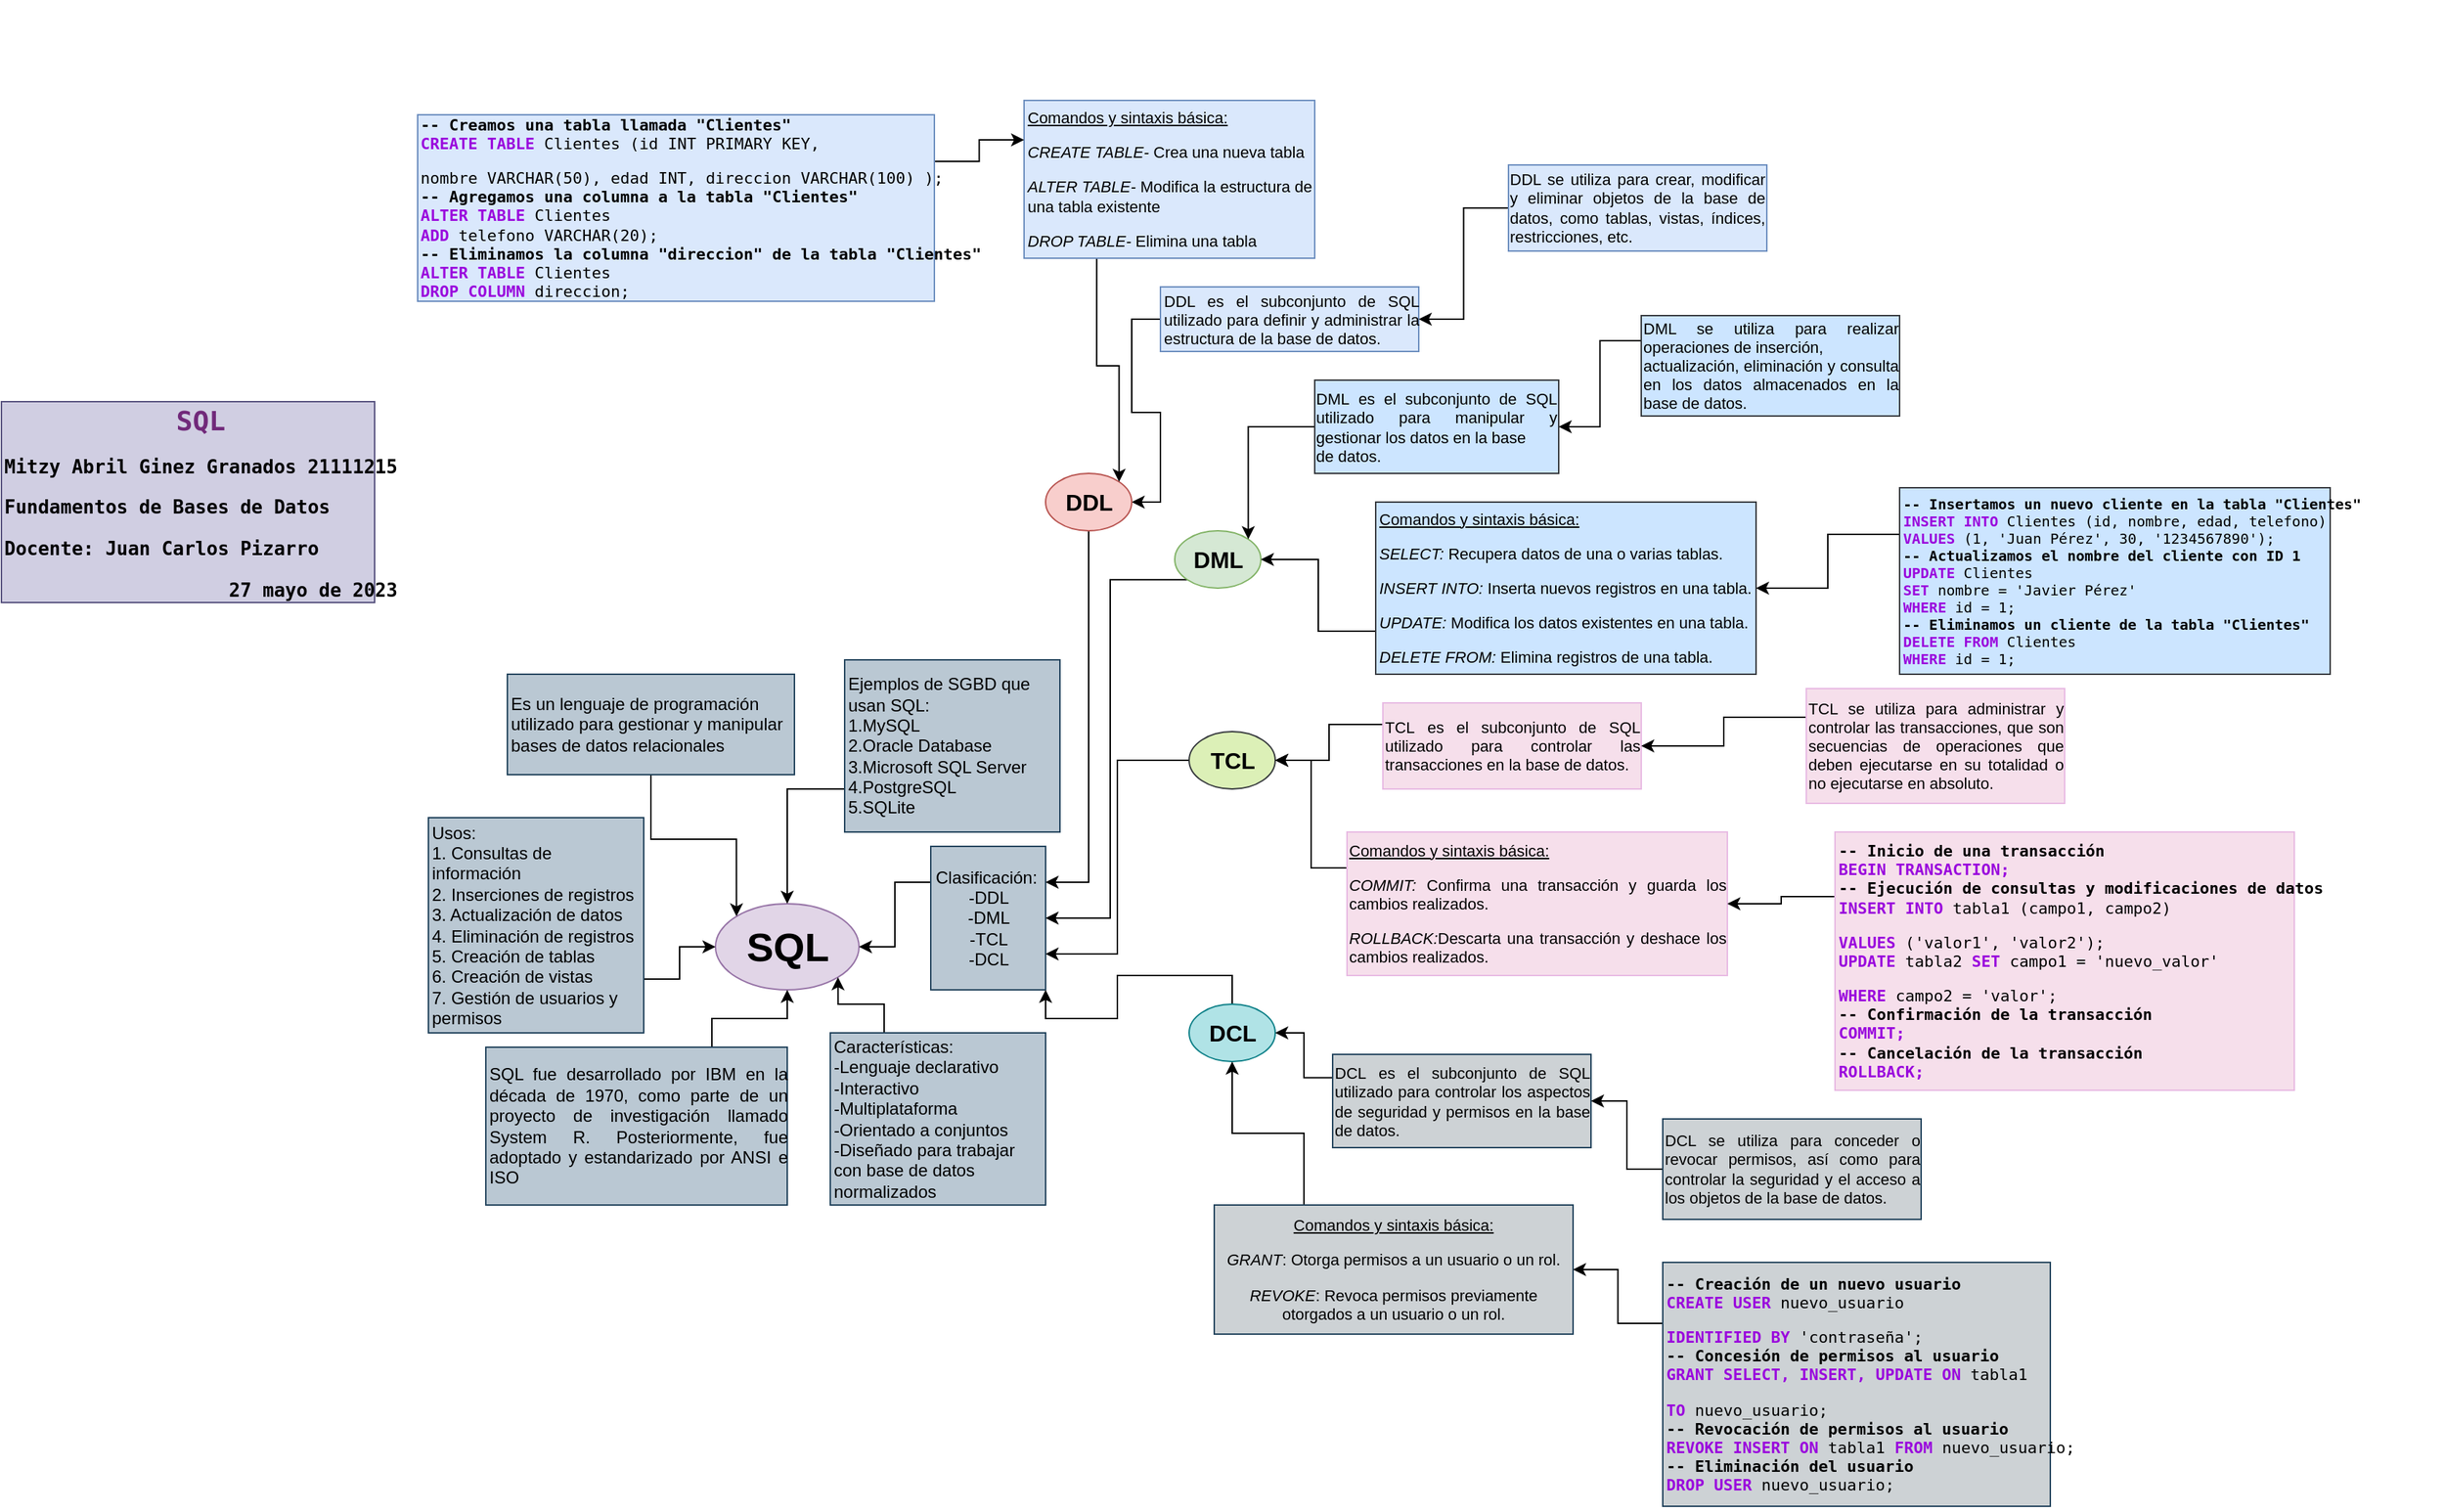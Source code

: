 <mxfile version="21.3.4" type="github">
  <diagram name="Página-1" id="E3nrdJWmG3Kb5b5u3Q0t">
    <mxGraphModel dx="2512" dy="1166" grid="1" gridSize="10" guides="1" tooltips="1" connect="1" arrows="1" fold="1" page="1" pageScale="1" pageWidth="1920" pageHeight="1200" math="0" shadow="0">
      <root>
        <mxCell id="0" />
        <mxCell id="1" parent="0" />
        <mxCell id="5HQuOfy9uzw0ojz_F421-1" value="SQL" style="ellipse;whiteSpace=wrap;html=1;fontStyle=1;fontSize=28;fillColor=#e1d5e7;strokeColor=#9673a6;" parent="1" vertex="1">
          <mxGeometry x="527.5" y="750" width="100" height="60" as="geometry" />
        </mxCell>
        <mxCell id="dByg2tmHRFt6TUfzqxwh-21" style="edgeStyle=orthogonalEdgeStyle;rounded=0;orthogonalLoop=1;jettySize=auto;html=1;exitX=0.5;exitY=1;exitDx=0;exitDy=0;entryX=0;entryY=0;entryDx=0;entryDy=0;" parent="1" source="5HQuOfy9uzw0ojz_F421-3" target="5HQuOfy9uzw0ojz_F421-1" edge="1">
          <mxGeometry relative="1" as="geometry" />
        </mxCell>
        <mxCell id="5HQuOfy9uzw0ojz_F421-3" value="Es un lenguaje de programación utilizado para gestionar y manipular bases de datos relacionales" style="text;html=1;strokeColor=#23445d;fillColor=#bac8d3;align=left;verticalAlign=middle;whiteSpace=wrap;rounded=0;" parent="1" vertex="1">
          <mxGeometry x="382.5" y="590" width="200" height="70" as="geometry" />
        </mxCell>
        <mxCell id="dByg2tmHRFt6TUfzqxwh-19" style="edgeStyle=orthogonalEdgeStyle;rounded=0;orthogonalLoop=1;jettySize=auto;html=1;exitX=0.75;exitY=0;exitDx=0;exitDy=0;entryX=0.5;entryY=1;entryDx=0;entryDy=0;" parent="1" source="5HQuOfy9uzw0ojz_F421-4" target="5HQuOfy9uzw0ojz_F421-1" edge="1">
          <mxGeometry relative="1" as="geometry" />
        </mxCell>
        <mxCell id="5HQuOfy9uzw0ojz_F421-4" value="&lt;div style=&quot;text-align: justify;&quot;&gt;&lt;span style=&quot;background-color: initial;&quot;&gt;SQL &lt;/span&gt;&lt;span style=&quot;background-color: initial;&quot;&gt;fue desarrollado por IBM en la década de 1970, como parte de un proyecto de &lt;/span&gt;&lt;span style=&quot;background-color: initial;&quot;&gt;investigación llamado System R. Posteriormente, fue adoptado y estandarizado &lt;/span&gt;&lt;span style=&quot;background-color: initial;&quot;&gt;por ANSI e ISO&lt;/span&gt;&lt;/div&gt;" style="text;html=1;strokeColor=#23445d;fillColor=#bac8d3;align=left;verticalAlign=middle;whiteSpace=wrap;rounded=0;" parent="1" vertex="1">
          <mxGeometry x="367.5" y="850" width="210" height="110" as="geometry" />
        </mxCell>
        <mxCell id="dByg2tmHRFt6TUfzqxwh-18" style="edgeStyle=orthogonalEdgeStyle;rounded=0;orthogonalLoop=1;jettySize=auto;html=1;exitX=0.25;exitY=0;exitDx=0;exitDy=0;entryX=1;entryY=1;entryDx=0;entryDy=0;" parent="1" source="5HQuOfy9uzw0ojz_F421-5" target="5HQuOfy9uzw0ojz_F421-1" edge="1">
          <mxGeometry relative="1" as="geometry" />
        </mxCell>
        <mxCell id="5HQuOfy9uzw0ojz_F421-5" value="Características:&amp;nbsp;&lt;br&gt;-Lenguaje declarativo&lt;br&gt;-Interactivo&amp;nbsp;&lt;br&gt;-Multiplataforma&lt;br&gt;-Orientado a conjuntos&lt;br&gt;-Diseñado para trabajar con base de datos normalizados" style="text;html=1;strokeColor=#23445d;fillColor=#bac8d3;align=left;verticalAlign=middle;whiteSpace=wrap;rounded=0;" parent="1" vertex="1">
          <mxGeometry x="607.5" y="840" width="150" height="120" as="geometry" />
        </mxCell>
        <mxCell id="dByg2tmHRFt6TUfzqxwh-17" style="edgeStyle=orthogonalEdgeStyle;rounded=0;orthogonalLoop=1;jettySize=auto;html=1;exitX=0;exitY=0.25;exitDx=0;exitDy=0;" parent="1" source="5HQuOfy9uzw0ojz_F421-6" target="5HQuOfy9uzw0ojz_F421-1" edge="1">
          <mxGeometry relative="1" as="geometry" />
        </mxCell>
        <mxCell id="5HQuOfy9uzw0ojz_F421-6" value="Clasificación:&amp;nbsp;&lt;br&gt;-DDL&lt;br&gt;-DML&lt;br&gt;-TCL&lt;br&gt;-DCL" style="text;html=1;strokeColor=#23445d;fillColor=#bac8d3;align=center;verticalAlign=middle;whiteSpace=wrap;rounded=0;" parent="1" vertex="1">
          <mxGeometry x="677.5" y="710" width="80" height="100" as="geometry" />
        </mxCell>
        <mxCell id="dByg2tmHRFt6TUfzqxwh-20" style="edgeStyle=orthogonalEdgeStyle;rounded=0;orthogonalLoop=1;jettySize=auto;html=1;exitX=1;exitY=0.75;exitDx=0;exitDy=0;entryX=0;entryY=0.5;entryDx=0;entryDy=0;" parent="1" source="5HQuOfy9uzw0ojz_F421-7" target="5HQuOfy9uzw0ojz_F421-1" edge="1">
          <mxGeometry relative="1" as="geometry" />
        </mxCell>
        <mxCell id="5HQuOfy9uzw0ojz_F421-7" value="Usos:&lt;br&gt;1. Consultas de información&lt;br&gt;2. Inserciones de registros&lt;br&gt;3. Actualización de datos&lt;br&gt;4. Eliminación de registros&lt;br&gt;5. Creación de tablas&lt;br&gt;6. Creación de vistas&lt;br&gt;7. Gestión de usuarios y permisos" style="text;html=1;strokeColor=#23445d;fillColor=#bac8d3;align=left;verticalAlign=middle;whiteSpace=wrap;rounded=0;" parent="1" vertex="1">
          <mxGeometry x="327.5" y="690" width="150" height="150" as="geometry" />
        </mxCell>
        <mxCell id="dByg2tmHRFt6TUfzqxwh-16" style="edgeStyle=orthogonalEdgeStyle;rounded=0;orthogonalLoop=1;jettySize=auto;html=1;exitX=0;exitY=0.75;exitDx=0;exitDy=0;entryX=0.5;entryY=0;entryDx=0;entryDy=0;" parent="1" source="5HQuOfy9uzw0ojz_F421-8" target="5HQuOfy9uzw0ojz_F421-1" edge="1">
          <mxGeometry relative="1" as="geometry" />
        </mxCell>
        <mxCell id="5HQuOfy9uzw0ojz_F421-8" value="Ejemplos de SGBD que usan SQL:&lt;br&gt;1.MySQL&lt;br&gt;2.Oracle Database&lt;br&gt;3.Microsoft SQL Server&lt;br&gt;4.PostgreSQL&lt;br&gt;5.SQLite" style="text;html=1;strokeColor=#23445d;fillColor=#bac8d3;align=left;verticalAlign=middle;whiteSpace=wrap;rounded=0;" parent="1" vertex="1">
          <mxGeometry x="617.5" y="580" width="150" height="120" as="geometry" />
        </mxCell>
        <mxCell id="dByg2tmHRFt6TUfzqxwh-25" style="edgeStyle=orthogonalEdgeStyle;rounded=0;orthogonalLoop=1;jettySize=auto;html=1;exitX=0;exitY=0.5;exitDx=0;exitDy=0;entryX=1;entryY=0.5;entryDx=0;entryDy=0;" parent="1" source="5HQuOfy9uzw0ojz_F421-9" target="5HQuOfy9uzw0ojz_F421-10" edge="1">
          <mxGeometry relative="1" as="geometry" />
        </mxCell>
        <mxCell id="5HQuOfy9uzw0ojz_F421-9" value="&lt;div style=&quot;text-align: justify; font-size: 11px;&quot;&gt;&lt;span style=&quot;background-color: initial; font-size: 11px;&quot;&gt;DDL es el subconjunto de SQL utilizado para definir y&amp;nbsp;&lt;/span&gt;&lt;span style=&quot;background-color: initial; font-size: 11px;&quot;&gt;administrar la estructura de la base de datos.&lt;/span&gt;&lt;/div&gt;" style="text;html=1;strokeColor=#6c8ebf;fillColor=#dae8fc;align=left;verticalAlign=middle;whiteSpace=wrap;rounded=0;fontSize=11;" parent="1" vertex="1">
          <mxGeometry x="837.5" y="320" width="180" height="45" as="geometry" />
        </mxCell>
        <mxCell id="dByg2tmHRFt6TUfzqxwh-22" style="edgeStyle=orthogonalEdgeStyle;rounded=0;orthogonalLoop=1;jettySize=auto;html=1;exitX=0.5;exitY=1;exitDx=0;exitDy=0;entryX=1;entryY=0.25;entryDx=0;entryDy=0;" parent="1" source="5HQuOfy9uzw0ojz_F421-10" target="5HQuOfy9uzw0ojz_F421-6" edge="1">
          <mxGeometry relative="1" as="geometry" />
        </mxCell>
        <mxCell id="5HQuOfy9uzw0ojz_F421-10" value="DDL" style="ellipse;whiteSpace=wrap;html=1;fontStyle=1;fontSize=16;fillColor=#f8cecc;strokeColor=#b85450;" parent="1" vertex="1">
          <mxGeometry x="757.5" y="450" width="60" height="40" as="geometry" />
        </mxCell>
        <mxCell id="dByg2tmHRFt6TUfzqxwh-38" style="edgeStyle=orthogonalEdgeStyle;rounded=0;orthogonalLoop=1;jettySize=auto;html=1;exitX=0;exitY=0.5;exitDx=0;exitDy=0;entryX=1;entryY=0.5;entryDx=0;entryDy=0;" parent="1" source="5HQuOfy9uzw0ojz_F421-11" target="5HQuOfy9uzw0ojz_F421-9" edge="1">
          <mxGeometry relative="1" as="geometry" />
        </mxCell>
        <mxCell id="5HQuOfy9uzw0ojz_F421-11" value="&lt;p class=&quot;MsoNormal&quot; style=&quot;font-size: 11px;&quot;&gt;&lt;/p&gt;&lt;div style=&quot;text-align: justify; font-size: 11px;&quot;&gt;&lt;span style=&quot;background-color: initial; font-size: 11px;&quot;&gt;DDL se utiliza para crear, modificar y eliminar objetos de&amp;nbsp;&lt;/span&gt;&lt;span style=&quot;background-color: initial;&quot;&gt;la base de datos, como tablas, vistas, índices, restricciones, etc.&lt;/span&gt;&lt;/div&gt;&lt;p style=&quot;font-size: 11px;&quot;&gt;&lt;/p&gt;" style="text;html=1;strokeColor=#6c8ebf;fillColor=#dae8fc;align=center;verticalAlign=middle;whiteSpace=wrap;rounded=0;fontSize=11;" parent="1" vertex="1">
          <mxGeometry x="1080" y="235" width="180" height="60" as="geometry" />
        </mxCell>
        <mxCell id="dByg2tmHRFt6TUfzqxwh-31" style="edgeStyle=orthogonalEdgeStyle;rounded=0;orthogonalLoop=1;jettySize=auto;html=1;exitX=0.25;exitY=1;exitDx=0;exitDy=0;entryX=1;entryY=0;entryDx=0;entryDy=0;" parent="1" source="5HQuOfy9uzw0ojz_F421-12" target="5HQuOfy9uzw0ojz_F421-10" edge="1">
          <mxGeometry relative="1" as="geometry" />
        </mxCell>
        <mxCell id="5HQuOfy9uzw0ojz_F421-12" value="&lt;p class=&quot;MsoNormal&quot; style=&quot;font-size: 11px;&quot;&gt;&lt;u&gt;Comandos y sintaxis básica:&lt;/u&gt;&lt;/p&gt;&lt;p class=&quot;MsoNormal&quot; style=&quot;font-size: 11px;&quot;&gt;&lt;i&gt;CREATE TABLE-&lt;/i&gt; Crea una nueva tabla&lt;/p&gt;&lt;p class=&quot;MsoNormal&quot; style=&quot;font-size: 11px;&quot;&gt;&lt;i&gt;ALTER TABLE-&lt;/i&gt; Modifica la estructura de una tabla existente&lt;/p&gt;&lt;p class=&quot;MsoNormal&quot; style=&quot;font-size: 11px;&quot;&gt;&lt;i&gt;DROP TABLE-&lt;/i&gt; Elimina una tabla&amp;nbsp;&lt;/p&gt;" style="text;html=1;align=left;verticalAlign=middle;whiteSpace=wrap;rounded=0;fillColor=#dae8fc;strokeColor=#6c8ebf;fontSize=11;" parent="1" vertex="1">
          <mxGeometry x="742.5" y="190" width="202.5" height="110" as="geometry" />
        </mxCell>
        <mxCell id="dByg2tmHRFt6TUfzqxwh-36" style="edgeStyle=orthogonalEdgeStyle;rounded=0;orthogonalLoop=1;jettySize=auto;html=1;exitX=1;exitY=0.25;exitDx=0;exitDy=0;entryX=0;entryY=0.25;entryDx=0;entryDy=0;" parent="1" source="5HQuOfy9uzw0ojz_F421-15" target="5HQuOfy9uzw0ojz_F421-12" edge="1">
          <mxGeometry relative="1" as="geometry" />
        </mxCell>
        <mxCell id="5HQuOfy9uzw0ojz_F421-15" value="&lt;pre style=&quot;font-size: 11px;&quot;&gt;&lt;b&gt;&lt;font style=&quot;font-size: 11px;&quot;&gt;-- Creamos una tabla llamada &quot;Clientes&quot;&amp;nbsp;&lt;br&gt;&lt;/font&gt;&lt;/b&gt;&lt;b style=&quot;background-color: initial;&quot;&gt;&lt;font color=&quot;#9a08dd&quot;&gt;CREATE TABLE&lt;/font&gt;&lt;/b&gt;&lt;span style=&quot;background-color: initial;&quot;&gt; Clientes (&lt;/span&gt;&lt;span style=&quot;background-color: initial;&quot;&gt;id INT PRIMARY&amp;nbsp;&lt;/span&gt;&lt;span style=&quot;background-color: initial;&quot;&gt;KEY,&lt;/span&gt;&lt;/pre&gt;&lt;pre style=&quot;font-size: 11px;&quot;&gt;&lt;span style=&quot;background-color: initial;&quot;&gt;nombre VARCHAR(50),&amp;nbsp;&lt;/span&gt;&lt;span style=&quot;background-color: initial;&quot;&gt;edad INT,&amp;nbsp;&lt;/span&gt;&lt;span style=&quot;background-color: initial;&quot;&gt;direccion&amp;nbsp;&lt;/span&gt;&lt;span style=&quot;background-color: initial;&quot;&gt;VARCHAR(100)&amp;nbsp;&lt;/span&gt;&lt;span style=&quot;background-color: initial;&quot;&gt;);&lt;br&gt;&lt;/span&gt;&lt;b&gt;&lt;font style=&quot;font-size: 11px;&quot;&gt;-- Agregamos una columna a la tabla &quot;Clientes&quot;&amp;nbsp;&lt;br&gt;&lt;/font&gt;&lt;/b&gt;&lt;b style=&quot;background-color: initial;&quot;&gt;&lt;font color=&quot;#9a08dd&quot;&gt;ALTER TABLE&lt;/font&gt;&lt;/b&gt;&lt;span style=&quot;background-color: initial;&quot;&gt; Clientes&amp;nbsp;&lt;br&gt;&lt;/span&gt;&lt;font style=&quot;background-color: initial;&quot; color=&quot;#9a08dd&quot;&gt;&lt;b&gt;ADD&lt;/b&gt;&lt;/font&gt;&lt;span style=&quot;background-color: initial;&quot;&gt; telefono VARCHAR(20);&lt;br&gt;&lt;/span&gt;&lt;b&gt;&lt;font style=&quot;font-size: 11px;&quot;&gt;-- Eliminamos la columna &quot;direccion&quot; de la tabla &quot;Clientes&quot;&amp;nbsp;&lt;br&gt;&lt;/font&gt;&lt;/b&gt;&lt;b style=&quot;background-color: initial;&quot;&gt;&lt;font color=&quot;#9a08dd&quot;&gt;ALTER TABLE&lt;/font&gt;&lt;/b&gt;&lt;span style=&quot;background-color: initial;&quot;&gt; Clientes&amp;nbsp;&lt;br&gt;&lt;/span&gt;&lt;b style=&quot;background-color: initial;&quot;&gt;&lt;font color=&quot;#9a08dd&quot;&gt;DROP COLUMN&lt;/font&gt;&lt;/b&gt;&lt;span style=&quot;background-color: initial;&quot;&gt; direccion;&lt;/span&gt;&lt;/pre&gt;" style="text;html=1;strokeColor=#6c8ebf;fillColor=#dae8fc;align=left;verticalAlign=middle;whiteSpace=wrap;rounded=0;" parent="1" vertex="1">
          <mxGeometry x="320" y="200" width="360" height="130" as="geometry" />
        </mxCell>
        <mxCell id="dByg2tmHRFt6TUfzqxwh-23" style="edgeStyle=orthogonalEdgeStyle;rounded=0;orthogonalLoop=1;jettySize=auto;html=1;exitX=0;exitY=1;exitDx=0;exitDy=0;entryX=1;entryY=0.5;entryDx=0;entryDy=0;" parent="1" source="5HQuOfy9uzw0ojz_F421-16" target="5HQuOfy9uzw0ojz_F421-6" edge="1">
          <mxGeometry relative="1" as="geometry" />
        </mxCell>
        <mxCell id="5HQuOfy9uzw0ojz_F421-16" value="DML" style="ellipse;whiteSpace=wrap;html=1;fontStyle=1;fontSize=16;fillColor=#d5e8d4;strokeColor=#82b366;" parent="1" vertex="1">
          <mxGeometry x="847.5" y="490" width="60" height="40" as="geometry" />
        </mxCell>
        <mxCell id="dByg2tmHRFt6TUfzqxwh-39" style="edgeStyle=orthogonalEdgeStyle;rounded=0;orthogonalLoop=1;jettySize=auto;html=1;exitX=0;exitY=0.5;exitDx=0;exitDy=0;entryX=1;entryY=0;entryDx=0;entryDy=0;" parent="1" source="dByg2tmHRFt6TUfzqxwh-1" target="5HQuOfy9uzw0ojz_F421-16" edge="1">
          <mxGeometry relative="1" as="geometry">
            <mxPoint x="937.5" y="620.0" as="targetPoint" />
          </mxGeometry>
        </mxCell>
        <mxCell id="dByg2tmHRFt6TUfzqxwh-1" value="&lt;p class=&quot;MsoNormal&quot; style=&quot;font-size: 11px;&quot;&gt;&lt;/p&gt;&lt;div style=&quot;text-align: justify; font-size: 11px;&quot;&gt;&lt;span style=&quot;background-color: initial; font-size: 11px;&quot;&gt;DML&amp;nbsp;&lt;/span&gt;&lt;span style=&quot;background-color: initial; font-size: 11px;&quot;&gt;es el subconjunto de SQL utilizado para manipular y gestionar los datos en la base&lt;/span&gt;&lt;/div&gt;&lt;div style=&quot;text-align: justify; font-size: 11px;&quot;&gt;&lt;span style=&quot;background-color: initial; font-size: 11px;&quot;&gt;de datos.&lt;/span&gt;&lt;/div&gt;&lt;p style=&quot;font-size: 11px;&quot;&gt;&lt;/p&gt;" style="text;html=1;strokeColor=#36393d;fillColor=#cce5ff;align=center;verticalAlign=middle;whiteSpace=wrap;rounded=0;fontSize=11;" parent="1" vertex="1">
          <mxGeometry x="945" y="385" width="170" height="65" as="geometry" />
        </mxCell>
        <mxCell id="dByg2tmHRFt6TUfzqxwh-35" style="edgeStyle=orthogonalEdgeStyle;rounded=0;orthogonalLoop=1;jettySize=auto;html=1;exitX=0;exitY=0.75;exitDx=0;exitDy=0;entryX=1;entryY=0.5;entryDx=0;entryDy=0;" parent="1" source="dByg2tmHRFt6TUfzqxwh-2" target="5HQuOfy9uzw0ojz_F421-16" edge="1">
          <mxGeometry relative="1" as="geometry" />
        </mxCell>
        <mxCell id="dByg2tmHRFt6TUfzqxwh-2" value="&lt;p class=&quot;MsoNormal&quot; style=&quot;font-size: 11px;&quot;&gt;&lt;u&gt;Comandos y sintaxis básica:&lt;/u&gt;&lt;/p&gt;&lt;p class=&quot;MsoNormal&quot; style=&quot;font-size: 11px;&quot;&gt;&lt;i&gt;SELECT:&lt;/i&gt; Recupera datos de una o varias tablas.&lt;br style=&quot;font-size: 11px;&quot;&gt;&lt;/p&gt;&lt;p class=&quot;MsoNormal&quot; style=&quot;font-size: 11px;&quot;&gt;&lt;i&gt;INSERT INTO:&lt;/i&gt; Inserta nuevos registros en una tabla.&lt;br style=&quot;font-size: 11px;&quot;&gt;&lt;/p&gt;&lt;p class=&quot;MsoNormal&quot; style=&quot;font-size: 11px;&quot;&gt;&lt;i&gt;UPDATE:&lt;/i&gt; Modifica los datos existentes en una tabla.&lt;/p&gt;&lt;p class=&quot;MsoNormal&quot; style=&quot;font-size: 11px;&quot;&gt;&lt;i&gt;DELETE FROM:&lt;/i&gt; Elimina registros de una tabla.&lt;/p&gt;" style="text;html=1;strokeColor=#36393d;fillColor=#cce5ff;align=left;verticalAlign=middle;whiteSpace=wrap;rounded=0;fontSize=11;" parent="1" vertex="1">
          <mxGeometry x="987.5" y="470" width="265" height="120" as="geometry" />
        </mxCell>
        <mxCell id="dByg2tmHRFt6TUfzqxwh-40" style="edgeStyle=orthogonalEdgeStyle;rounded=0;orthogonalLoop=1;jettySize=auto;html=1;exitX=0;exitY=0.25;exitDx=0;exitDy=0;entryX=1;entryY=0.5;entryDx=0;entryDy=0;" parent="1" source="dByg2tmHRFt6TUfzqxwh-3" target="dByg2tmHRFt6TUfzqxwh-1" edge="1">
          <mxGeometry relative="1" as="geometry" />
        </mxCell>
        <mxCell id="dByg2tmHRFt6TUfzqxwh-3" value="&lt;p class=&quot;MsoNormal&quot; style=&quot;font-size: 11px;&quot;&gt;&lt;/p&gt;&lt;div style=&quot;text-align: justify; font-size: 11px;&quot;&gt;&lt;span style=&quot;background-color: initial; font-size: 11px;&quot;&gt;DML se utiliza para realizar operaciones de inserción,&lt;/span&gt;&lt;/div&gt;&lt;div style=&quot;text-align: justify; font-size: 11px;&quot;&gt;&lt;span style=&quot;background-color: initial; font-size: 11px;&quot;&gt;actualización, eliminación y consulta en los datos almacenados en la base de&amp;nbsp;&lt;/span&gt;&lt;span style=&quot;background-color: initial;&quot;&gt;datos.&lt;/span&gt;&lt;/div&gt;&lt;p style=&quot;font-size: 11px;&quot;&gt;&lt;/p&gt;" style="text;html=1;strokeColor=#36393d;fillColor=#cce5ff;align=center;verticalAlign=middle;whiteSpace=wrap;rounded=0;fontSize=11;" parent="1" vertex="1">
          <mxGeometry x="1172.5" y="340" width="180" height="70" as="geometry" />
        </mxCell>
        <mxCell id="dByg2tmHRFt6TUfzqxwh-41" style="edgeStyle=orthogonalEdgeStyle;rounded=0;orthogonalLoop=1;jettySize=auto;html=1;exitX=0;exitY=0.25;exitDx=0;exitDy=0;entryX=1;entryY=0.5;entryDx=0;entryDy=0;" parent="1" source="dByg2tmHRFt6TUfzqxwh-4" target="dByg2tmHRFt6TUfzqxwh-2" edge="1">
          <mxGeometry relative="1" as="geometry" />
        </mxCell>
        <mxCell id="dByg2tmHRFt6TUfzqxwh-4" value="&lt;pre style=&quot;font-size: 10px;&quot;&gt;&lt;b style=&quot;font-size: 10px;&quot;&gt;-- Insertamos un nuevo cliente en la tabla &lt;/b&gt;&lt;b style=&quot;font-size: 10px;&quot;&gt;&quot;Clientes&quot;&lt;br style=&quot;font-size: 10px;&quot;&gt;&lt;font color=&quot;#9a08dd&quot; style=&quot;font-size: 10px;&quot;&gt;INSERT INTO&lt;/font&gt;&lt;/b&gt; Clientes (id, nombre, edad, telefono)&amp;nbsp;&lt;br style=&quot;font-size: 10px;&quot;&gt;&lt;span style=&quot;background-color: initial; font-size: 10px;&quot;&gt;&lt;b style=&quot;font-size: 10px;&quot;&gt;&lt;font color=&quot;#9a08dd&quot; style=&quot;font-size: 10px;&quot;&gt;VALUES &lt;/font&gt;&lt;/b&gt;(1, &#39;Juan Pérez&#39;, 30, &#39;1234567890&#39;);&lt;br style=&quot;font-size: 10px;&quot;&gt;&lt;/span&gt;&lt;b style=&quot;font-size: 10px;&quot;&gt;-- Actualizamos el nombre del cliente con ID 1&lt;br style=&quot;font-size: 10px;&quot;&gt;&lt;/b&gt;&lt;span style=&quot;background-color: initial; font-size: 10px;&quot;&gt;&lt;b style=&quot;font-size: 10px;&quot;&gt;&lt;font color=&quot;#9a08dd&quot; style=&quot;font-size: 10px;&quot;&gt;UPDATE&lt;/font&gt;&lt;/b&gt; Clientes&lt;br style=&quot;font-size: 10px;&quot;&gt;&lt;/span&gt;&lt;b style=&quot;font-size: 10px;&quot;&gt;&lt;font color=&quot;#9a08dd&quot; style=&quot;font-size: 10px;&quot;&gt;SET&lt;/font&gt;&lt;/b&gt; nombre = &#39;Javier Pérez&#39;&lt;br style=&quot;font-size: 10px;&quot;&gt;&lt;font color=&quot;#9a08dd&quot; style=&quot;font-size: 10px;&quot;&gt;&lt;b style=&quot;font-size: 10px;&quot;&gt;WHERE&lt;/b&gt;&lt;/font&gt; id = 1;&lt;span style=&quot;background-color: initial; font-size: 10px;&quot;&gt;&amp;nbsp;&lt;br style=&quot;font-size: 10px;&quot;&gt;&lt;/span&gt;&lt;b style=&quot;font-size: 10px;&quot;&gt;-- Eliminamos un cliente de la tabla &quot;Clientes&quot;&lt;br style=&quot;font-size: 10px;&quot;&gt;&lt;/b&gt;&lt;font color=&quot;#9a08dd&quot; style=&quot;font-size: 10px;&quot;&gt;&lt;b style=&quot;font-size: 10px;&quot;&gt;DELETE FROM&lt;/b&gt;&lt;/font&gt; Clientes&lt;br style=&quot;font-size: 10px;&quot;&gt;&lt;b style=&quot;font-size: 10px;&quot;&gt;&lt;font color=&quot;#9a08dd&quot; style=&quot;font-size: 10px;&quot;&gt;WHERE&lt;/font&gt;&lt;/b&gt; id = 1;&lt;/pre&gt;&lt;p class=&quot;MsoNormal&quot; style=&quot;font-size: 10px;&quot;&gt;&lt;/p&gt;" style="text;html=1;strokeColor=#36393d;fillColor=#cce5ff;align=left;verticalAlign=middle;whiteSpace=wrap;rounded=0;fontSize=10;" parent="1" vertex="1">
          <mxGeometry x="1352.5" y="460" width="300" height="130" as="geometry" />
        </mxCell>
        <mxCell id="dByg2tmHRFt6TUfzqxwh-42" style="edgeStyle=orthogonalEdgeStyle;rounded=0;orthogonalLoop=1;jettySize=auto;html=1;exitX=0;exitY=0.5;exitDx=0;exitDy=0;entryX=1;entryY=0.75;entryDx=0;entryDy=0;" parent="1" source="dByg2tmHRFt6TUfzqxwh-5" target="5HQuOfy9uzw0ojz_F421-6" edge="1">
          <mxGeometry relative="1" as="geometry" />
        </mxCell>
        <mxCell id="dByg2tmHRFt6TUfzqxwh-5" value="TCL" style="ellipse;whiteSpace=wrap;html=1;fontStyle=1;fontSize=16;fillColor=#dcf0b7;strokeColor=#36393d;" parent="1" vertex="1">
          <mxGeometry x="857.5" y="630" width="60" height="40" as="geometry" />
        </mxCell>
        <mxCell id="dByg2tmHRFt6TUfzqxwh-44" style="edgeStyle=orthogonalEdgeStyle;rounded=0;orthogonalLoop=1;jettySize=auto;html=1;exitX=0;exitY=0.25;exitDx=0;exitDy=0;entryX=1;entryY=0.5;entryDx=0;entryDy=0;" parent="1" source="dByg2tmHRFt6TUfzqxwh-6" target="dByg2tmHRFt6TUfzqxwh-5" edge="1">
          <mxGeometry relative="1" as="geometry" />
        </mxCell>
        <mxCell id="dByg2tmHRFt6TUfzqxwh-6" value="&lt;p class=&quot;MsoNormal&quot; style=&quot;font-size: 11px;&quot;&gt;&lt;/p&gt;&lt;div style=&quot;text-align: justify; font-size: 11px;&quot;&gt;&lt;span style=&quot;background-color: initial; font-size: 11px;&quot;&gt;TCL&amp;nbsp;&lt;/span&gt;&lt;span style=&quot;background-color: initial; font-size: 11px;&quot;&gt;es el subconjunto de SQL utilizado para controlar las transacciones en la base&amp;nbsp;&lt;/span&gt;&lt;span style=&quot;background-color: initial; font-size: 11px;&quot;&gt;de datos.&lt;/span&gt;&lt;/div&gt;&lt;p style=&quot;font-size: 11px;&quot;&gt;&lt;/p&gt;" style="text;html=1;strokeColor=#e8bae3;fillColor=#f6dfeb;align=center;verticalAlign=middle;whiteSpace=wrap;rounded=0;fontSize=11;" parent="1" vertex="1">
          <mxGeometry x="992.5" y="610" width="180" height="60" as="geometry" />
        </mxCell>
        <mxCell id="dByg2tmHRFt6TUfzqxwh-45" style="edgeStyle=orthogonalEdgeStyle;rounded=0;orthogonalLoop=1;jettySize=auto;html=1;exitX=0;exitY=0.25;exitDx=0;exitDy=0;entryX=1;entryY=0.5;entryDx=0;entryDy=0;" parent="1" source="dByg2tmHRFt6TUfzqxwh-7" target="dByg2tmHRFt6TUfzqxwh-5" edge="1">
          <mxGeometry relative="1" as="geometry" />
        </mxCell>
        <mxCell id="dByg2tmHRFt6TUfzqxwh-7" value="&lt;p style=&quot;text-align: justify; font-size: 11px;&quot; class=&quot;MsoNormal&quot;&gt;&lt;u style=&quot;font-size: 11px;&quot;&gt;Comandos y sintaxis básica:&lt;/u&gt;&lt;/p&gt;&lt;p style=&quot;text-align: justify; font-size: 11px;&quot; class=&quot;MsoNormal&quot;&gt;&lt;i style=&quot;font-size: 11px;&quot;&gt;COMMIT:&lt;/i&gt; Confirma una transacción y guarda los cambios realizados.&lt;br style=&quot;font-size: 11px;&quot;&gt;&lt;/p&gt;&lt;p style=&quot;text-align: justify; font-size: 11px;&quot; class=&quot;MsoNormal&quot;&gt;&lt;i style=&quot;font-size: 11px;&quot;&gt;ROLLBACK:&lt;/i&gt;Descarta una transacción y deshace los cambios realizados.&lt;/p&gt;" style="text;html=1;strokeColor=#e8bae3;fillColor=#f6dfeb;align=center;verticalAlign=middle;whiteSpace=wrap;rounded=0;fontSize=11;" parent="1" vertex="1">
          <mxGeometry x="967.5" y="700" width="265" height="100" as="geometry" />
        </mxCell>
        <mxCell id="dByg2tmHRFt6TUfzqxwh-46" style="edgeStyle=orthogonalEdgeStyle;rounded=0;orthogonalLoop=1;jettySize=auto;html=1;exitX=0;exitY=0.25;exitDx=0;exitDy=0;entryX=1;entryY=0.5;entryDx=0;entryDy=0;" parent="1" source="dByg2tmHRFt6TUfzqxwh-8" target="dByg2tmHRFt6TUfzqxwh-6" edge="1">
          <mxGeometry relative="1" as="geometry" />
        </mxCell>
        <mxCell id="dByg2tmHRFt6TUfzqxwh-8" value="&lt;p class=&quot;MsoNormal&quot; style=&quot;font-size: 11px;&quot;&gt;&lt;/p&gt;&lt;div style=&quot;text-align: justify; font-size: 11px;&quot;&gt;&lt;span style=&quot;background-color: initial; font-size: 11px;&quot;&gt;TCL se utiliza para administrar y controlar las transacciones,&amp;nbsp;&lt;/span&gt;&lt;span style=&quot;background-color: initial;&quot;&gt;que son secuencias de operaciones que deben ejecutarse en su totalidad o no&amp;nbsp;&lt;/span&gt;&lt;span style=&quot;background-color: initial;&quot;&gt;ejecutarse en absoluto.&lt;/span&gt;&lt;/div&gt;&lt;p style=&quot;font-size: 11px;&quot;&gt;&lt;/p&gt;" style="text;html=1;strokeColor=#e8bae3;fillColor=#f6dfeb;align=center;verticalAlign=middle;whiteSpace=wrap;rounded=0;fontSize=11;" parent="1" vertex="1">
          <mxGeometry x="1287.5" y="600" width="180" height="80" as="geometry" />
        </mxCell>
        <mxCell id="dByg2tmHRFt6TUfzqxwh-47" style="edgeStyle=orthogonalEdgeStyle;rounded=0;orthogonalLoop=1;jettySize=auto;html=1;exitX=0;exitY=0.25;exitDx=0;exitDy=0;entryX=1;entryY=0.5;entryDx=0;entryDy=0;" parent="1" source="dByg2tmHRFt6TUfzqxwh-9" target="dByg2tmHRFt6TUfzqxwh-7" edge="1">
          <mxGeometry relative="1" as="geometry" />
        </mxCell>
        <mxCell id="dByg2tmHRFt6TUfzqxwh-9" value="&lt;pre style=&quot;font-size: 11px;&quot;&gt;&lt;b&gt;-- Inicio de una transacción&lt;/b&gt;&lt;br style=&quot;font-size: 11px;&quot;&gt;&lt;b&gt;&lt;font color=&quot;#9a08dd&quot;&gt;BEGIN TRANSACTION;&lt;/font&gt;&lt;/b&gt;&lt;br style=&quot;font-size: 11px;&quot;&gt;&lt;b&gt;-- Ejecución de consultas y modificaciones de datos&lt;br style=&quot;font-size: 11px;&quot;&gt;&lt;font color=&quot;#9a08dd&quot;&gt;INSERT INTO&lt;/font&gt;&lt;/b&gt; tabla1 (campo1, campo2) &lt;/pre&gt;&lt;pre style=&quot;font-size: 11px;&quot;&gt;&lt;b&gt;&lt;font color=&quot;#9a08dd&quot;&gt;VALUES &lt;/font&gt;&lt;/b&gt;(&#39;valor1&#39;, &#39;valor2&#39;);&lt;br style=&quot;font-size: 11px;&quot;&gt;&lt;b&gt;&lt;font color=&quot;#9a08dd&quot;&gt;UPDATE&lt;/font&gt;&lt;/b&gt; tabla2 &lt;b&gt;&lt;font color=&quot;#9a08dd&quot;&gt;SET &lt;/font&gt;&lt;/b&gt;campo1 = &#39;nuevo_valor&#39; &lt;/pre&gt;&lt;pre style=&quot;font-size: 11px;&quot;&gt;&lt;b&gt;&lt;font color=&quot;#9a08dd&quot;&gt;WHERE &lt;/font&gt;&lt;/b&gt;campo2 = &#39;valor&#39;;&lt;br style=&quot;font-size: 11px;&quot;&gt;&lt;b&gt;-- Confirmación de la transacción&lt;br style=&quot;font-size: 11px;&quot;&gt;&lt;font color=&quot;#9a08dd&quot;&gt;COMMIT;&lt;br style=&quot;font-size: 11px;&quot;&gt;&lt;/font&gt;-- Cancelación de la transacción&lt;br style=&quot;font-size: 11px;&quot;&gt;&lt;font color=&quot;#9a08dd&quot;&gt;ROLLBACK;&lt;/font&gt;&lt;/b&gt;&lt;/pre&gt;&lt;p class=&quot;MsoNormal&quot; style=&quot;font-size: 11px;&quot;&gt;&lt;/p&gt;" style="text;html=1;strokeColor=#e8bae3;fillColor=#f6dfeb;align=left;verticalAlign=middle;whiteSpace=wrap;rounded=0;fontSize=11;" parent="1" vertex="1">
          <mxGeometry x="1307.5" y="700" width="320" height="180" as="geometry" />
        </mxCell>
        <mxCell id="dByg2tmHRFt6TUfzqxwh-49" style="edgeStyle=orthogonalEdgeStyle;rounded=0;orthogonalLoop=1;jettySize=auto;html=1;exitX=0.5;exitY=0;exitDx=0;exitDy=0;entryX=1;entryY=1;entryDx=0;entryDy=0;" parent="1" source="dByg2tmHRFt6TUfzqxwh-10" target="5HQuOfy9uzw0ojz_F421-6" edge="1">
          <mxGeometry relative="1" as="geometry" />
        </mxCell>
        <mxCell id="dByg2tmHRFt6TUfzqxwh-10" value="DCL" style="ellipse;whiteSpace=wrap;html=1;fontStyle=1;fontSize=16;fillColor=#b0e3e6;strokeColor=#0e8088;" parent="1" vertex="1">
          <mxGeometry x="857.5" y="820" width="60" height="40" as="geometry" />
        </mxCell>
        <mxCell id="dByg2tmHRFt6TUfzqxwh-50" style="edgeStyle=orthogonalEdgeStyle;rounded=0;orthogonalLoop=1;jettySize=auto;html=1;exitX=0;exitY=0.25;exitDx=0;exitDy=0;entryX=1;entryY=0.5;entryDx=0;entryDy=0;" parent="1" source="dByg2tmHRFt6TUfzqxwh-11" target="dByg2tmHRFt6TUfzqxwh-10" edge="1">
          <mxGeometry relative="1" as="geometry" />
        </mxCell>
        <mxCell id="dByg2tmHRFt6TUfzqxwh-11" value="&lt;p class=&quot;MsoNormal&quot; style=&quot;font-size: 11px;&quot;&gt;&lt;/p&gt;&lt;div style=&quot;text-align: justify; font-size: 11px;&quot;&gt;&lt;span style=&quot;background-color: initial; font-size: 11px;&quot;&gt;DCL&amp;nbsp;&lt;/span&gt;&lt;span style=&quot;background-color: initial; font-size: 11px;&quot;&gt;es el subconjunto de SQL utilizado para controlar los aspectos de seguridad y&amp;nbsp;&lt;/span&gt;&lt;span style=&quot;background-color: initial; font-size: 11px;&quot;&gt;permisos en la base de datos.&lt;/span&gt;&lt;/div&gt;&lt;p style=&quot;font-size: 11px;&quot;&gt;&lt;/p&gt;" style="text;html=1;strokeColor=#23445d;fillColor=#cdd2d5;align=center;verticalAlign=middle;whiteSpace=wrap;rounded=0;fontSize=11;" parent="1" vertex="1">
          <mxGeometry x="957.5" y="855" width="180" height="65" as="geometry" />
        </mxCell>
        <mxCell id="dByg2tmHRFt6TUfzqxwh-51" style="edgeStyle=orthogonalEdgeStyle;rounded=0;orthogonalLoop=1;jettySize=auto;html=1;exitX=0.25;exitY=0;exitDx=0;exitDy=0;entryX=0.5;entryY=1;entryDx=0;entryDy=0;" parent="1" source="dByg2tmHRFt6TUfzqxwh-12" target="dByg2tmHRFt6TUfzqxwh-10" edge="1">
          <mxGeometry relative="1" as="geometry" />
        </mxCell>
        <mxCell id="dByg2tmHRFt6TUfzqxwh-12" value="&lt;p class=&quot;MsoNormal&quot; style=&quot;font-size: 11px;&quot;&gt;&lt;u style=&quot;font-size: 11px;&quot;&gt;Comandos y sintaxis básica:&lt;/u&gt;&lt;/p&gt;&lt;p class=&quot;MsoNormal&quot; style=&quot;font-size: 11px;&quot;&gt;&lt;/p&gt;&lt;i&gt;GRANT&lt;/i&gt;: Otorga permisos a un usuario o un rol.&lt;p class=&quot;MsoNormal&quot; style=&quot;font-size: 11px;&quot;&gt;&lt;i&gt;REVOKE&lt;/i&gt;: Revoca permisos previamente otorgados a un usuario o un rol.&lt;/p&gt;" style="text;html=1;strokeColor=#23445d;fillColor=#cdd2d5;align=center;verticalAlign=middle;whiteSpace=wrap;rounded=0;fontSize=11;" parent="1" vertex="1">
          <mxGeometry x="875" y="960" width="250" height="90" as="geometry" />
        </mxCell>
        <mxCell id="dByg2tmHRFt6TUfzqxwh-52" style="edgeStyle=orthogonalEdgeStyle;rounded=0;orthogonalLoop=1;jettySize=auto;html=1;exitX=0;exitY=0.5;exitDx=0;exitDy=0;entryX=1;entryY=0.5;entryDx=0;entryDy=0;" parent="1" source="dByg2tmHRFt6TUfzqxwh-13" target="dByg2tmHRFt6TUfzqxwh-11" edge="1">
          <mxGeometry relative="1" as="geometry" />
        </mxCell>
        <mxCell id="dByg2tmHRFt6TUfzqxwh-13" value="&lt;p class=&quot;MsoNormal&quot; style=&quot;font-size: 11px;&quot;&gt;&lt;/p&gt;&lt;div style=&quot;text-align: justify; font-size: 11px;&quot;&gt;&lt;span style=&quot;background-color: initial; font-size: 11px;&quot;&gt;DCL se utiliza para conceder o revocar permisos, así como&amp;nbsp;&lt;/span&gt;&lt;span style=&quot;background-color: initial; font-size: 11px;&quot;&gt;para controlar la seguridad y el acceso a los objetos de la base de datos.&lt;/span&gt;&lt;/div&gt;&lt;p style=&quot;font-size: 11px;&quot;&gt;&lt;/p&gt;" style="text;html=1;strokeColor=#23445d;fillColor=#cdd2d5;align=center;verticalAlign=middle;whiteSpace=wrap;rounded=0;fontSize=11;" parent="1" vertex="1">
          <mxGeometry x="1187.5" y="900" width="180" height="70" as="geometry" />
        </mxCell>
        <mxCell id="dByg2tmHRFt6TUfzqxwh-53" style="edgeStyle=orthogonalEdgeStyle;rounded=0;orthogonalLoop=1;jettySize=auto;html=1;exitX=0;exitY=0.25;exitDx=0;exitDy=0;entryX=1;entryY=0.5;entryDx=0;entryDy=0;" parent="1" source="dByg2tmHRFt6TUfzqxwh-14" target="dByg2tmHRFt6TUfzqxwh-12" edge="1">
          <mxGeometry relative="1" as="geometry" />
        </mxCell>
        <mxCell id="dByg2tmHRFt6TUfzqxwh-14" value="&lt;pre style=&quot;border-color: var(--border-color); font-size: 11px;&quot;&gt;&lt;b&gt;-- Creación de un nuevo usuario&lt;br&gt;&lt;font color=&quot;#9a08dd&quot;&gt;CREATE USER&lt;/font&gt;&lt;/b&gt; nuevo_usuario &lt;/pre&gt;&lt;pre style=&quot;border-color: var(--border-color); font-size: 11px;&quot;&gt;&lt;b&gt;&lt;font color=&quot;#9a08dd&quot;&gt;IDENTIFIED BY&lt;/font&gt;&lt;/b&gt; &#39;contraseña&#39;;&lt;br&gt;&lt;b&gt;-- Concesión de permisos al usuario&lt;br&gt;&lt;font color=&quot;#9a08dd&quot;&gt;GRANT SELECT, INSERT, UPDATE ON&lt;/font&gt;&lt;/b&gt; tabla1 &lt;/pre&gt;&lt;pre style=&quot;border-color: var(--border-color); font-size: 11px;&quot;&gt;&lt;b&gt;&lt;font color=&quot;#9a08dd&quot;&gt;TO &lt;/font&gt;&lt;/b&gt;nuevo_usuario;&lt;br&gt;&lt;b&gt;-- Revocación de permisos al usuario&lt;br&gt;&lt;font color=&quot;#9a08dd&quot;&gt;REVOKE INSERT ON&lt;/font&gt;&lt;/b&gt; tabla1 &lt;b&gt;&lt;font color=&quot;#9a08dd&quot;&gt;FROM &lt;/font&gt;&lt;/b&gt;nuevo_usuario;&lt;br&gt;&lt;b&gt;-- Eliminación del usuario&lt;br&gt;&lt;font color=&quot;#9a08dd&quot;&gt;DROP USER&lt;/font&gt;&lt;/b&gt; nuevo_usuario;&lt;/pre&gt;&lt;p class=&quot;MsoNormal&quot;&gt;&lt;/p&gt;" style="text;html=1;strokeColor=#23445d;fillColor=#cdd2d5;align=left;verticalAlign=middle;whiteSpace=wrap;rounded=0;fontSize=11;" parent="1" vertex="1">
          <mxGeometry x="1187.5" y="1000" width="270" height="170" as="geometry" />
        </mxCell>
        <mxCell id="dByg2tmHRFt6TUfzqxwh-54" value="&lt;pre style=&quot;text-align: center;&quot;&gt;&lt;b style=&quot;&quot;&gt;&lt;font color=&quot;#71297a&quot; style=&quot;font-size: 19px;&quot;&gt;SQL&lt;/font&gt;&lt;/b&gt;&lt;/pre&gt;&lt;pre style=&quot;font-size: 13px;&quot;&gt;&lt;b style=&quot;font-size: 13px;&quot;&gt;Mitzy Abril Ginez Granados 21111215&lt;/b&gt;&lt;/pre&gt;&lt;pre style=&quot;font-size: 13px;&quot;&gt;&lt;b style=&quot;font-size: 13px;&quot;&gt;Fundamentos de Bases de Datos&lt;/b&gt;&lt;/pre&gt;&lt;pre style=&quot;font-size: 13px;&quot;&gt;&lt;b style=&quot;font-size: 13px;&quot;&gt;Docente: Juan Carlos Pizarro&lt;/b&gt;&lt;/pre&gt;&lt;pre style=&quot;text-align: right; font-size: 13px;&quot;&gt;&lt;b style=&quot;font-size: 13px;&quot;&gt;27 mayo de 2023&lt;/b&gt;&lt;/pre&gt;" style="text;html=1;strokeColor=#56517e;fillColor=#d0cee2;align=left;verticalAlign=middle;whiteSpace=wrap;rounded=0;fontSize=13;" parent="1" vertex="1">
          <mxGeometry x="30" y="400" width="260" height="140" as="geometry" />
        </mxCell>
        <mxCell id="EX0Vwkg758jWBq6Z3LKG-1" value="" style="shape=image;verticalLabelPosition=bottom;labelBackgroundColor=default;verticalAlign=top;aspect=fixed;imageAspect=0;image=https://hoplasoftware.com/wp-content/uploads/2021/07/1024px-MySQL.ff87215b43fd7292af172e2a5d9b844217262571.png;" vertex="1" parent="1">
          <mxGeometry x="653.75" y="537.98" width="77.5" height="40.11" as="geometry" />
        </mxCell>
        <mxCell id="EX0Vwkg758jWBq6Z3LKG-2" value="" style="shape=image;verticalLabelPosition=bottom;labelBackgroundColor=default;verticalAlign=top;aspect=fixed;imageAspect=0;image=https://fabriconsulting.com.mx/assets/images/d234566d9d-1-512x512.png;" vertex="1" parent="1">
          <mxGeometry x="627.5" y="490" width="53.5" height="53.5" as="geometry" />
        </mxCell>
        <mxCell id="EX0Vwkg758jWBq6Z3LKG-6" value="" style="shape=image;verticalLabelPosition=bottom;labelBackgroundColor=default;verticalAlign=top;aspect=fixed;imageAspect=0;image=https://www.abd.es/wp-content/uploads/2018/11/sql-server-logo.png;" vertex="1" parent="1">
          <mxGeometry x="681" y="486.77" width="57.5" height="46.46" as="geometry" />
        </mxCell>
        <mxCell id="EX0Vwkg758jWBq6Z3LKG-7" value="" style="shape=image;verticalLabelPosition=bottom;labelBackgroundColor=default;verticalAlign=top;aspect=fixed;imageAspect=0;image=https://www.geomapik.com/wp-content/uploads/2019/09/postgresql-logo-921x1024.png;" vertex="1" parent="1">
          <mxGeometry x="590" y="516.07" width="57.5" height="63.93" as="geometry" />
        </mxCell>
        <mxCell id="EX0Vwkg758jWBq6Z3LKG-8" value="" style="shape=image;verticalLabelPosition=bottom;labelBackgroundColor=default;verticalAlign=top;aspect=fixed;imageAspect=0;image=https://upload.wikimedia.org/wikipedia/commons/thumb/3/38/SQLite370.svg/1200px-SQLite370.svg.png;" vertex="1" parent="1">
          <mxGeometry x="620" y="449.55" width="85.33" height="40.45" as="geometry" />
        </mxCell>
        <mxCell id="EX0Vwkg758jWBq6Z3LKG-9" value="" style="shape=image;verticalLabelPosition=bottom;labelBackgroundColor=default;verticalAlign=top;aspect=fixed;imageAspect=0;image=https://www.aluracursos.com/blog/assets/normalizacion-en-base-de-datos/img-capa.png;" vertex="1" parent="1">
          <mxGeometry x="917.5" y="120" width="125.95" height="110" as="geometry" />
        </mxCell>
        <mxCell id="EX0Vwkg758jWBq6Z3LKG-10" value="" style="shape=image;verticalLabelPosition=bottom;labelBackgroundColor=default;verticalAlign=top;aspect=fixed;imageAspect=0;image=https://www.oscarblancarteblog.com/wp-content/uploads/2014/09/commitsimple.png;" vertex="1" parent="1">
          <mxGeometry x="1520" y="800" width="211.48" height="83.79" as="geometry" />
        </mxCell>
        <mxCell id="EX0Vwkg758jWBq6Z3LKG-12" value="" style="shape=image;verticalLabelPosition=bottom;labelBackgroundColor=default;verticalAlign=top;aspect=fixed;imageAspect=0;image=https://datascientest.com/es/wp-content/uploads/sites/7/2020/11/illu_SQL_blog-18.png;clipPath=inset(3.94% 21.67% 0.91% 25.33%);" vertex="1" parent="1">
          <mxGeometry x="1403.75" y="924.11" width="127.5" height="125.89" as="geometry" />
        </mxCell>
        <mxCell id="EX0Vwkg758jWBq6Z3LKG-13" value="" style="shape=image;verticalLabelPosition=bottom;labelBackgroundColor=default;verticalAlign=top;aspect=fixed;imageAspect=0;image=https://databasesmurf.files.wordpress.com/2014/12/dmlicons.jpg;" vertex="1" parent="1">
          <mxGeometry x="1137.5" y="435.11" width="183.75" height="54.89" as="geometry" />
        </mxCell>
      </root>
    </mxGraphModel>
  </diagram>
</mxfile>
